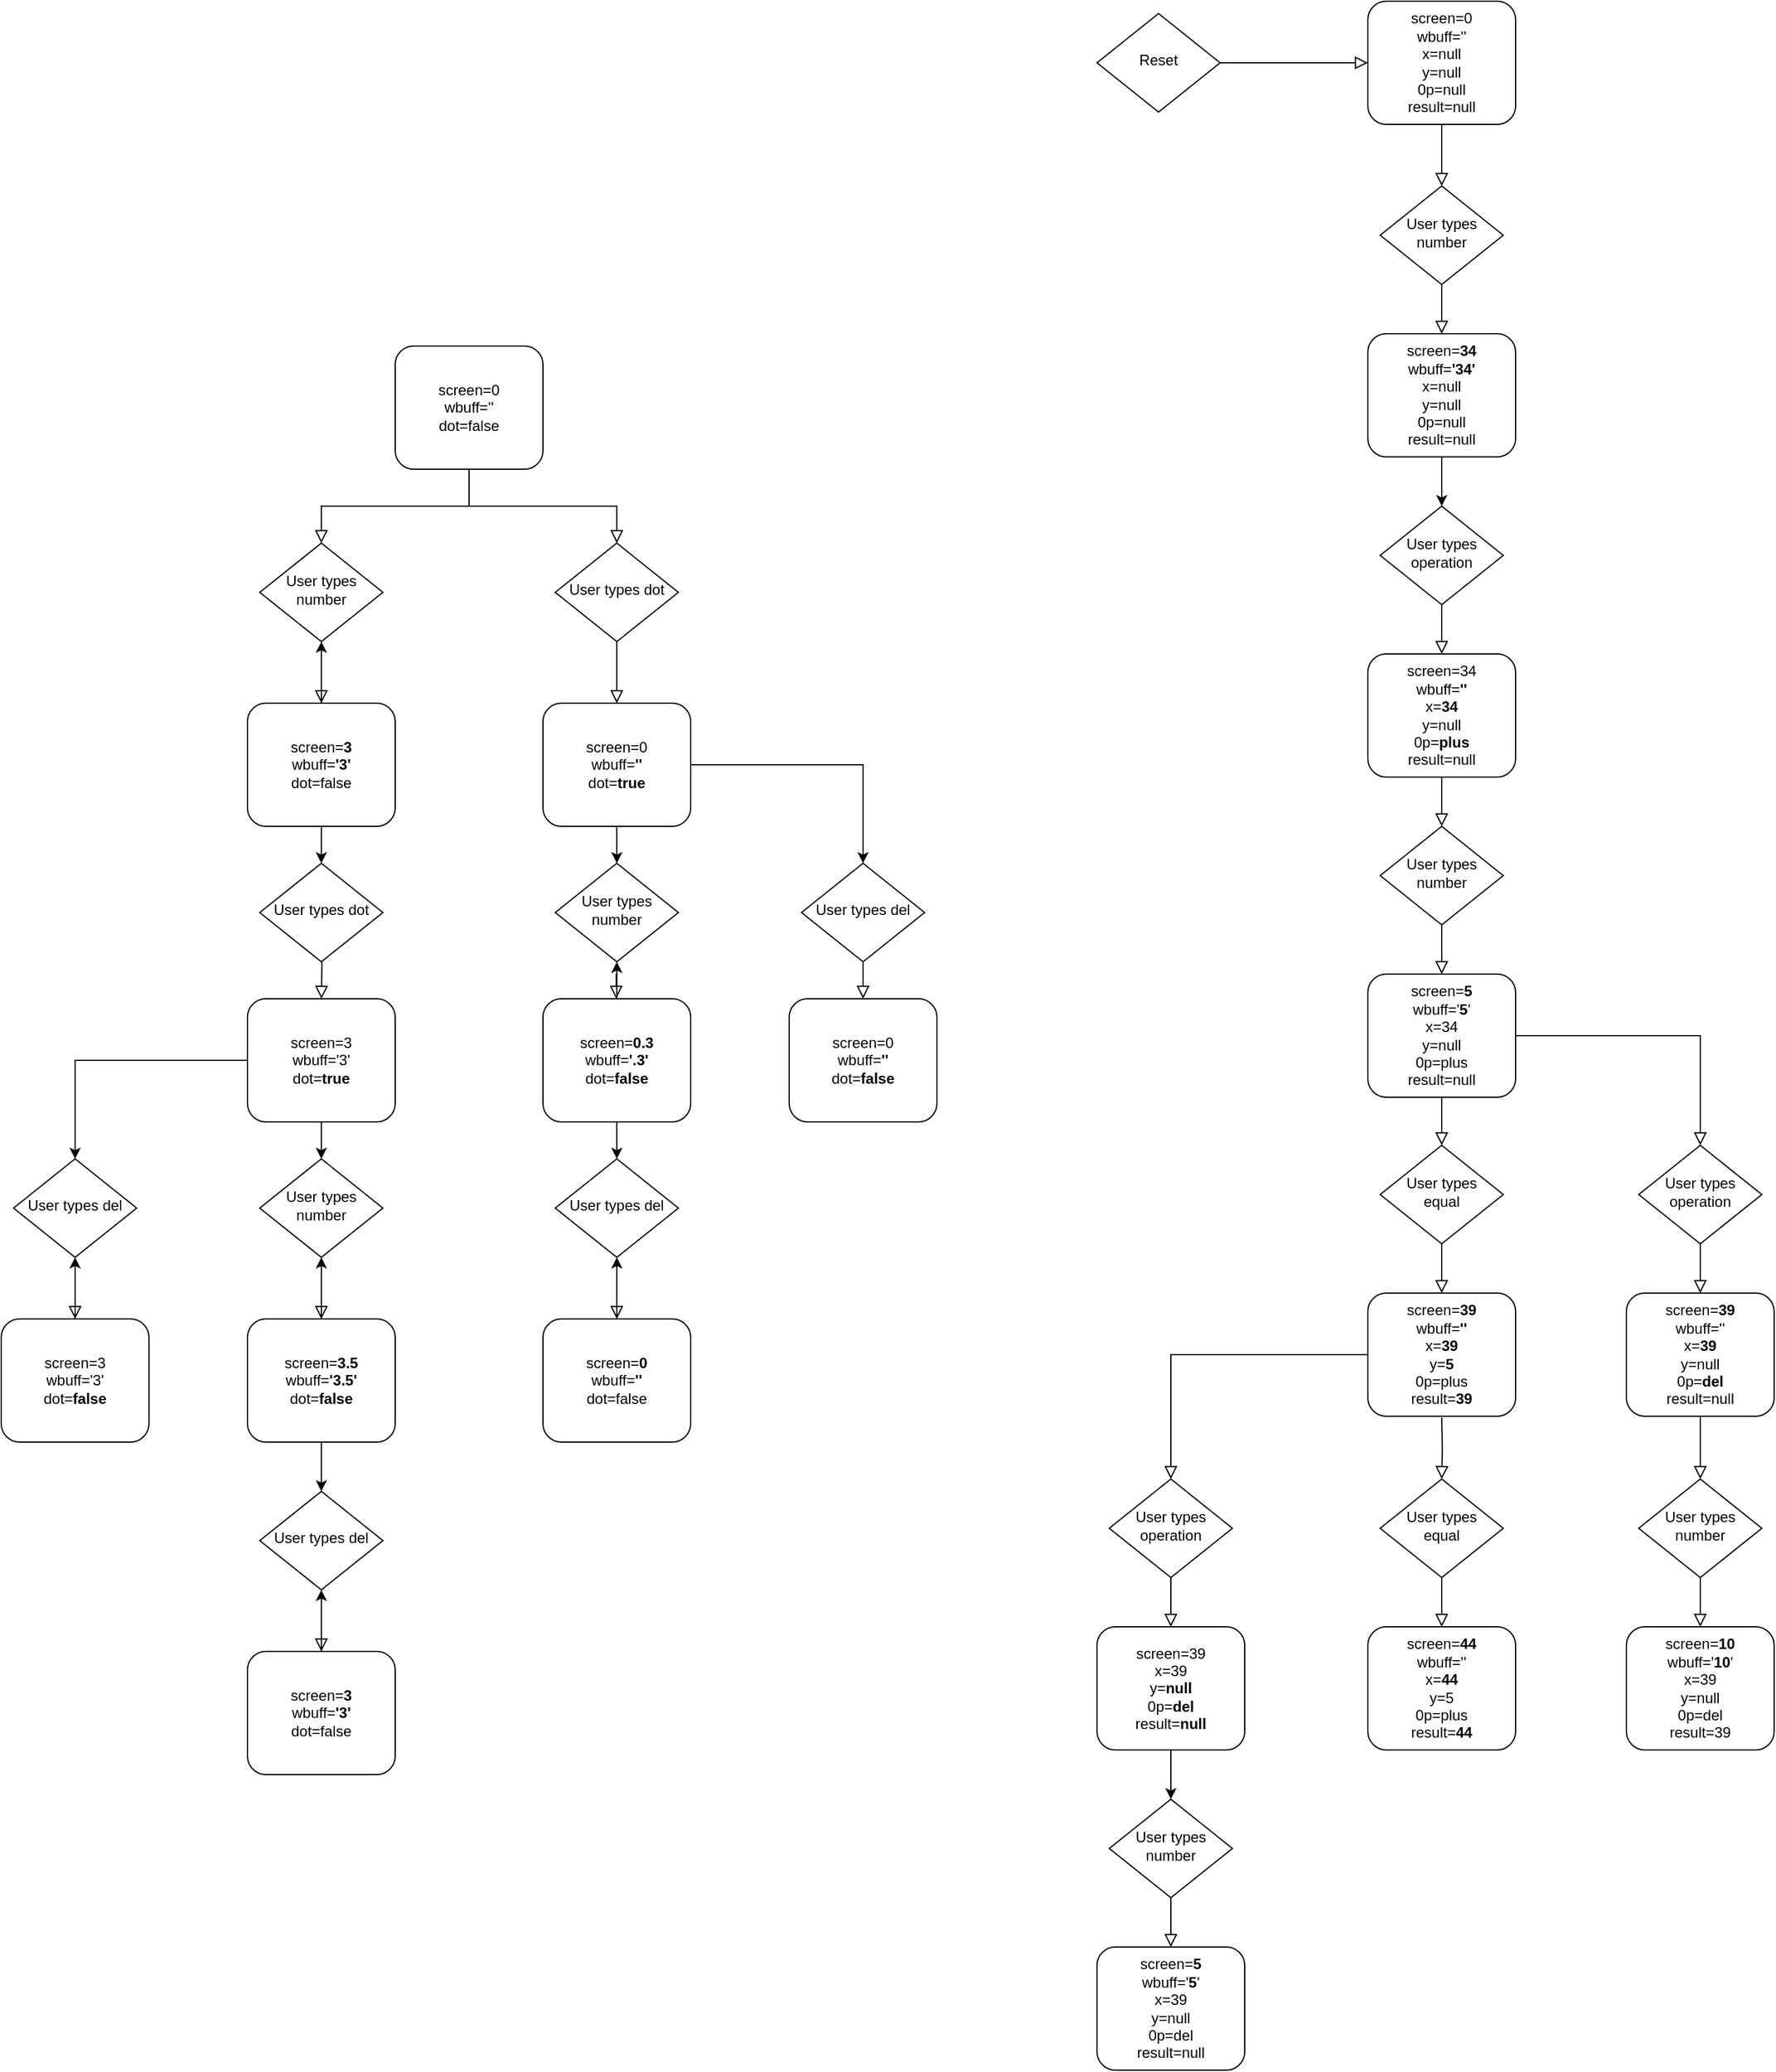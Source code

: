 <mxfile version="20.6.0" type="device"><diagram id="C5RBs43oDa-KdzZeNtuy" name="Page-1"><mxGraphModel dx="3076" dy="786" grid="1" gridSize="10" guides="1" tooltips="1" connect="1" arrows="1" fold="1" page="1" pageScale="1" pageWidth="827" pageHeight="1169" math="0" shadow="0"><root><mxCell id="WIyWlLk6GJQsqaUBKTNV-0"/><mxCell id="WIyWlLk6GJQsqaUBKTNV-1" parent="WIyWlLk6GJQsqaUBKTNV-0"/><mxCell id="WIyWlLk6GJQsqaUBKTNV-2" value="" style="rounded=0;html=1;jettySize=auto;orthogonalLoop=1;fontSize=11;endArrow=block;endFill=0;endSize=8;strokeWidth=1;shadow=0;labelBackgroundColor=none;edgeStyle=orthogonalEdgeStyle;" parent="WIyWlLk6GJQsqaUBKTNV-1" source="WIyWlLk6GJQsqaUBKTNV-3" target="WIyWlLk6GJQsqaUBKTNV-6" edge="1"><mxGeometry relative="1" as="geometry"/></mxCell><mxCell id="WIyWlLk6GJQsqaUBKTNV-3" value="screen=0&lt;br&gt;wbuff=''&lt;br&gt;x=null&lt;br&gt;y=null&lt;br&gt;0p=null&lt;br&gt;result=null" style="rounded=1;whiteSpace=wrap;html=1;fontSize=12;glass=0;strokeWidth=1;shadow=0;" parent="WIyWlLk6GJQsqaUBKTNV-1" vertex="1"><mxGeometry x="160" y="20" width="120" height="100" as="geometry"/></mxCell><mxCell id="WIyWlLk6GJQsqaUBKTNV-4" value="" style="rounded=0;html=1;jettySize=auto;orthogonalLoop=1;fontSize=11;endArrow=block;endFill=0;endSize=8;strokeWidth=1;shadow=0;labelBackgroundColor=none;edgeStyle=orthogonalEdgeStyle;" parent="WIyWlLk6GJQsqaUBKTNV-1" source="WIyWlLk6GJQsqaUBKTNV-6" edge="1"><mxGeometry y="20" relative="1" as="geometry"><mxPoint as="offset"/><mxPoint x="220" y="290" as="targetPoint"/></mxGeometry></mxCell><mxCell id="WIyWlLk6GJQsqaUBKTNV-6" value="User types number" style="rhombus;whiteSpace=wrap;html=1;shadow=0;fontFamily=Helvetica;fontSize=12;align=center;strokeWidth=1;spacing=6;spacingTop=-4;" parent="WIyWlLk6GJQsqaUBKTNV-1" vertex="1"><mxGeometry x="170" y="170" width="100" height="80" as="geometry"/></mxCell><mxCell id="RcGq7jymImwT0r9FYBpx-5" style="edgeStyle=orthogonalEdgeStyle;rounded=0;orthogonalLoop=1;jettySize=auto;html=1;entryX=0.5;entryY=0;entryDx=0;entryDy=0;" parent="WIyWlLk6GJQsqaUBKTNV-1" source="RcGq7jymImwT0r9FYBpx-0" target="RcGq7jymImwT0r9FYBpx-3" edge="1"><mxGeometry relative="1" as="geometry"><mxPoint x="220" y="410" as="targetPoint"/></mxGeometry></mxCell><mxCell id="RcGq7jymImwT0r9FYBpx-0" value="screen=&lt;b&gt;34&lt;br&gt;&lt;/b&gt;wbuff=&lt;b&gt;'34'&lt;/b&gt;&lt;br&gt;x=null&lt;br&gt;y=null&lt;br&gt;0p=null&lt;br&gt;result=null" style="rounded=1;whiteSpace=wrap;html=1;fontSize=12;glass=0;strokeWidth=1;shadow=0;" parent="WIyWlLk6GJQsqaUBKTNV-1" vertex="1"><mxGeometry x="160" y="290" width="120" height="100" as="geometry"/></mxCell><mxCell id="RcGq7jymImwT0r9FYBpx-2" value="screen=34&lt;br&gt;wbuff=&lt;b&gt;''&lt;/b&gt;&lt;br&gt;x=&lt;b&gt;34&lt;/b&gt;&lt;br&gt;y=null&lt;br&gt;0p=&lt;b&gt;plus&lt;/b&gt;&lt;br&gt;result=null" style="rounded=1;whiteSpace=wrap;html=1;fontSize=12;glass=0;strokeWidth=1;shadow=0;" parent="WIyWlLk6GJQsqaUBKTNV-1" vertex="1"><mxGeometry x="160" y="550" width="120" height="100" as="geometry"/></mxCell><mxCell id="RcGq7jymImwT0r9FYBpx-3" value="User types operation" style="rhombus;whiteSpace=wrap;html=1;shadow=0;fontFamily=Helvetica;fontSize=12;align=center;strokeWidth=1;spacing=6;spacingTop=-4;" parent="WIyWlLk6GJQsqaUBKTNV-1" vertex="1"><mxGeometry x="170" y="430" width="100" height="80" as="geometry"/></mxCell><mxCell id="RcGq7jymImwT0r9FYBpx-6" value="" style="rounded=0;html=1;jettySize=auto;orthogonalLoop=1;fontSize=11;endArrow=block;endFill=0;endSize=8;strokeWidth=1;shadow=0;labelBackgroundColor=none;edgeStyle=orthogonalEdgeStyle;exitX=0.5;exitY=1;exitDx=0;exitDy=0;entryX=0.5;entryY=0;entryDx=0;entryDy=0;" parent="WIyWlLk6GJQsqaUBKTNV-1" source="RcGq7jymImwT0r9FYBpx-3" target="RcGq7jymImwT0r9FYBpx-2" edge="1"><mxGeometry y="20" relative="1" as="geometry"><mxPoint as="offset"/><mxPoint x="320" y="520" as="sourcePoint"/><mxPoint x="320" y="560" as="targetPoint"/></mxGeometry></mxCell><mxCell id="RcGq7jymImwT0r9FYBpx-7" value="screen=&lt;b&gt;5&lt;br&gt;&lt;/b&gt;wbuff='&lt;b&gt;5&lt;/b&gt;'&lt;br&gt;x=34&lt;br&gt;y=null&lt;br&gt;0p=plus&lt;br&gt;result=null" style="rounded=1;whiteSpace=wrap;html=1;fontSize=12;glass=0;strokeWidth=1;shadow=0;" parent="WIyWlLk6GJQsqaUBKTNV-1" vertex="1"><mxGeometry x="160" y="810" width="120" height="100" as="geometry"/></mxCell><mxCell id="RcGq7jymImwT0r9FYBpx-8" value="User types number" style="rhombus;whiteSpace=wrap;html=1;shadow=0;fontFamily=Helvetica;fontSize=12;align=center;strokeWidth=1;spacing=6;spacingTop=-4;" parent="WIyWlLk6GJQsqaUBKTNV-1" vertex="1"><mxGeometry x="170" y="690" width="100" height="80" as="geometry"/></mxCell><mxCell id="RcGq7jymImwT0r9FYBpx-9" value="" style="rounded=0;html=1;jettySize=auto;orthogonalLoop=1;fontSize=11;endArrow=block;endFill=0;endSize=8;strokeWidth=1;shadow=0;labelBackgroundColor=none;edgeStyle=orthogonalEdgeStyle;exitX=0.5;exitY=1;exitDx=0;exitDy=0;entryX=0.5;entryY=0;entryDx=0;entryDy=0;" parent="WIyWlLk6GJQsqaUBKTNV-1" source="RcGq7jymImwT0r9FYBpx-8" target="RcGq7jymImwT0r9FYBpx-7" edge="1"><mxGeometry y="20" relative="1" as="geometry"><mxPoint as="offset"/><mxPoint x="320" y="780" as="sourcePoint"/><mxPoint x="320" y="820" as="targetPoint"/></mxGeometry></mxCell><mxCell id="RcGq7jymImwT0r9FYBpx-10" value="" style="rounded=0;html=1;jettySize=auto;orthogonalLoop=1;fontSize=11;endArrow=block;endFill=0;endSize=8;strokeWidth=1;shadow=0;labelBackgroundColor=none;edgeStyle=orthogonalEdgeStyle;exitX=0.5;exitY=1;exitDx=0;exitDy=0;entryX=0.5;entryY=0;entryDx=0;entryDy=0;" parent="WIyWlLk6GJQsqaUBKTNV-1" source="RcGq7jymImwT0r9FYBpx-2" target="RcGq7jymImwT0r9FYBpx-8" edge="1"><mxGeometry y="20" relative="1" as="geometry"><mxPoint as="offset"/><mxPoint x="240" y="680" as="sourcePoint"/><mxPoint x="240" y="720" as="targetPoint"/></mxGeometry></mxCell><mxCell id="RcGq7jymImwT0r9FYBpx-11" value="screen=&lt;b&gt;39&lt;br&gt;&lt;/b&gt;wbuff=&lt;b&gt;''&lt;/b&gt;&lt;br&gt;x=&lt;b&gt;39&lt;/b&gt;&lt;br&gt;y=&lt;b&gt;5&lt;/b&gt;&lt;br&gt;0p=plus&lt;br&gt;result=&lt;b&gt;39&lt;/b&gt;" style="rounded=1;whiteSpace=wrap;html=1;fontSize=12;glass=0;strokeWidth=1;shadow=0;" parent="WIyWlLk6GJQsqaUBKTNV-1" vertex="1"><mxGeometry x="160" y="1069" width="120" height="100" as="geometry"/></mxCell><mxCell id="RcGq7jymImwT0r9FYBpx-12" value="User types equal" style="rhombus;whiteSpace=wrap;html=1;shadow=0;fontFamily=Helvetica;fontSize=12;align=center;strokeWidth=1;spacing=6;spacingTop=-4;" parent="WIyWlLk6GJQsqaUBKTNV-1" vertex="1"><mxGeometry x="170" y="949" width="100" height="80" as="geometry"/></mxCell><mxCell id="RcGq7jymImwT0r9FYBpx-13" value="" style="rounded=0;html=1;jettySize=auto;orthogonalLoop=1;fontSize=11;endArrow=block;endFill=0;endSize=8;strokeWidth=1;shadow=0;labelBackgroundColor=none;edgeStyle=orthogonalEdgeStyle;exitX=0.5;exitY=1;exitDx=0;exitDy=0;entryX=0.5;entryY=0;entryDx=0;entryDy=0;" parent="WIyWlLk6GJQsqaUBKTNV-1" source="RcGq7jymImwT0r9FYBpx-12" target="RcGq7jymImwT0r9FYBpx-11" edge="1"><mxGeometry y="20" relative="1" as="geometry"><mxPoint as="offset"/><mxPoint x="320" y="1039" as="sourcePoint"/><mxPoint x="320" y="1079" as="targetPoint"/></mxGeometry></mxCell><mxCell id="RcGq7jymImwT0r9FYBpx-14" value="" style="rounded=0;html=1;jettySize=auto;orthogonalLoop=1;fontSize=11;endArrow=block;endFill=0;endSize=8;strokeWidth=1;shadow=0;labelBackgroundColor=none;edgeStyle=orthogonalEdgeStyle;entryX=0.5;entryY=0;entryDx=0;entryDy=0;exitX=0.5;exitY=1;exitDx=0;exitDy=0;" parent="WIyWlLk6GJQsqaUBKTNV-1" source="RcGq7jymImwT0r9FYBpx-7" target="RcGq7jymImwT0r9FYBpx-12" edge="1"><mxGeometry y="20" relative="1" as="geometry"><mxPoint as="offset"/><mxPoint x="270" y="940" as="sourcePoint"/><mxPoint x="270" y="980" as="targetPoint"/></mxGeometry></mxCell><mxCell id="RcGq7jymImwT0r9FYBpx-15" value="screen=&lt;b&gt;44&lt;br&gt;&lt;/b&gt;wbuff=''&lt;br&gt;x=&lt;b&gt;44&lt;/b&gt;&lt;br&gt;y=5&lt;br&gt;0p=plus&lt;br&gt;result=&lt;b&gt;44&lt;/b&gt;" style="rounded=1;whiteSpace=wrap;html=1;fontSize=12;glass=0;strokeWidth=1;shadow=0;" parent="WIyWlLk6GJQsqaUBKTNV-1" vertex="1"><mxGeometry x="160" y="1340" width="120" height="100" as="geometry"/></mxCell><mxCell id="RcGq7jymImwT0r9FYBpx-16" value="User types equal" style="rhombus;whiteSpace=wrap;html=1;shadow=0;fontFamily=Helvetica;fontSize=12;align=center;strokeWidth=1;spacing=6;spacingTop=-4;" parent="WIyWlLk6GJQsqaUBKTNV-1" vertex="1"><mxGeometry x="170" y="1220" width="100" height="80" as="geometry"/></mxCell><mxCell id="RcGq7jymImwT0r9FYBpx-17" value="" style="rounded=0;html=1;jettySize=auto;orthogonalLoop=1;fontSize=11;endArrow=block;endFill=0;endSize=8;strokeWidth=1;shadow=0;labelBackgroundColor=none;edgeStyle=orthogonalEdgeStyle;exitX=0.5;exitY=1;exitDx=0;exitDy=0;entryX=0.5;entryY=0;entryDx=0;entryDy=0;" parent="WIyWlLk6GJQsqaUBKTNV-1" source="RcGq7jymImwT0r9FYBpx-16" target="RcGq7jymImwT0r9FYBpx-15" edge="1"><mxGeometry y="20" relative="1" as="geometry"><mxPoint as="offset"/><mxPoint x="320" y="1310" as="sourcePoint"/><mxPoint x="320" y="1350" as="targetPoint"/></mxGeometry></mxCell><mxCell id="RcGq7jymImwT0r9FYBpx-18" value="" style="rounded=0;html=1;jettySize=auto;orthogonalLoop=1;fontSize=11;endArrow=block;endFill=0;endSize=8;strokeWidth=1;shadow=0;labelBackgroundColor=none;edgeStyle=orthogonalEdgeStyle;entryX=0.5;entryY=0;entryDx=0;entryDy=0;" parent="WIyWlLk6GJQsqaUBKTNV-1" target="RcGq7jymImwT0r9FYBpx-16" edge="1"><mxGeometry y="20" relative="1" as="geometry"><mxPoint as="offset"/><mxPoint x="220" y="1170" as="sourcePoint"/><mxPoint x="360" y="1280" as="targetPoint"/></mxGeometry></mxCell><mxCell id="RcGq7jymImwT0r9FYBpx-19" value="screen=&lt;b&gt;39&lt;br&gt;&lt;/b&gt;wbuff=''&lt;br&gt;x=&lt;b&gt;39&lt;/b&gt;&lt;br&gt;y=null&lt;br&gt;0p=&lt;b&gt;del&lt;/b&gt;&lt;br&gt;result=null" style="rounded=1;whiteSpace=wrap;html=1;fontSize=12;glass=0;strokeWidth=1;shadow=0;" parent="WIyWlLk6GJQsqaUBKTNV-1" vertex="1"><mxGeometry x="370" y="1069" width="120" height="100" as="geometry"/></mxCell><mxCell id="RcGq7jymImwT0r9FYBpx-20" value="User types operation" style="rhombus;whiteSpace=wrap;html=1;shadow=0;fontFamily=Helvetica;fontSize=12;align=center;strokeWidth=1;spacing=6;spacingTop=-4;" parent="WIyWlLk6GJQsqaUBKTNV-1" vertex="1"><mxGeometry x="380" y="949" width="100" height="80" as="geometry"/></mxCell><mxCell id="RcGq7jymImwT0r9FYBpx-21" value="" style="rounded=0;html=1;jettySize=auto;orthogonalLoop=1;fontSize=11;endArrow=block;endFill=0;endSize=8;strokeWidth=1;shadow=0;labelBackgroundColor=none;edgeStyle=orthogonalEdgeStyle;exitX=0.5;exitY=1;exitDx=0;exitDy=0;entryX=0.5;entryY=0;entryDx=0;entryDy=0;" parent="WIyWlLk6GJQsqaUBKTNV-1" source="RcGq7jymImwT0r9FYBpx-20" target="RcGq7jymImwT0r9FYBpx-19" edge="1"><mxGeometry y="20" relative="1" as="geometry"><mxPoint as="offset"/><mxPoint x="530" y="1039" as="sourcePoint"/><mxPoint x="530" y="1079" as="targetPoint"/></mxGeometry></mxCell><mxCell id="RcGq7jymImwT0r9FYBpx-22" value="screen=&lt;b&gt;10&lt;br&gt;&lt;/b&gt;wbuff='&lt;b&gt;10&lt;/b&gt;'&lt;br&gt;x=39&lt;br&gt;y=null&lt;br&gt;0p=del&lt;br&gt;result=39" style="rounded=1;whiteSpace=wrap;html=1;fontSize=12;glass=0;strokeWidth=1;shadow=0;" parent="WIyWlLk6GJQsqaUBKTNV-1" vertex="1"><mxGeometry x="370" y="1340" width="120" height="100" as="geometry"/></mxCell><mxCell id="RcGq7jymImwT0r9FYBpx-23" value="User types number" style="rhombus;whiteSpace=wrap;html=1;shadow=0;fontFamily=Helvetica;fontSize=12;align=center;strokeWidth=1;spacing=6;spacingTop=-4;" parent="WIyWlLk6GJQsqaUBKTNV-1" vertex="1"><mxGeometry x="380" y="1220" width="100" height="80" as="geometry"/></mxCell><mxCell id="RcGq7jymImwT0r9FYBpx-24" value="" style="rounded=0;html=1;jettySize=auto;orthogonalLoop=1;fontSize=11;endArrow=block;endFill=0;endSize=8;strokeWidth=1;shadow=0;labelBackgroundColor=none;edgeStyle=orthogonalEdgeStyle;exitX=0.5;exitY=1;exitDx=0;exitDy=0;entryX=0.5;entryY=0;entryDx=0;entryDy=0;" parent="WIyWlLk6GJQsqaUBKTNV-1" source="RcGq7jymImwT0r9FYBpx-23" target="RcGq7jymImwT0r9FYBpx-22" edge="1"><mxGeometry y="20" relative="1" as="geometry"><mxPoint as="offset"/><mxPoint x="530" y="1310" as="sourcePoint"/><mxPoint x="530" y="1350" as="targetPoint"/></mxGeometry></mxCell><mxCell id="RcGq7jymImwT0r9FYBpx-25" value="" style="rounded=0;html=1;jettySize=auto;orthogonalLoop=1;fontSize=11;endArrow=block;endFill=0;endSize=8;strokeWidth=1;shadow=0;labelBackgroundColor=none;edgeStyle=orthogonalEdgeStyle;exitX=0.5;exitY=1;exitDx=0;exitDy=0;entryX=0.5;entryY=0;entryDx=0;entryDy=0;" parent="WIyWlLk6GJQsqaUBKTNV-1" source="RcGq7jymImwT0r9FYBpx-19" target="RcGq7jymImwT0r9FYBpx-23" edge="1"><mxGeometry y="20" relative="1" as="geometry"><mxPoint as="offset"/><mxPoint x="450" y="1199" as="sourcePoint"/><mxPoint x="450" y="1239" as="targetPoint"/></mxGeometry></mxCell><mxCell id="RcGq7jymImwT0r9FYBpx-26" value="" style="rounded=0;html=1;jettySize=auto;orthogonalLoop=1;fontSize=11;endArrow=block;endFill=0;endSize=8;strokeWidth=1;shadow=0;labelBackgroundColor=none;edgeStyle=orthogonalEdgeStyle;entryX=0.5;entryY=0;entryDx=0;entryDy=0;exitX=1;exitY=0.5;exitDx=0;exitDy=0;" parent="WIyWlLk6GJQsqaUBKTNV-1" source="RcGq7jymImwT0r9FYBpx-7" target="RcGq7jymImwT0r9FYBpx-20" edge="1"><mxGeometry y="20" relative="1" as="geometry"><mxPoint as="offset"/><mxPoint x="460" y="880" as="sourcePoint"/><mxPoint x="460" y="919" as="targetPoint"/></mxGeometry></mxCell><mxCell id="Mt5P_o_Tt9Gt7-UlIRTJ-3" value="" style="edgeStyle=orthogonalEdgeStyle;rounded=0;orthogonalLoop=1;jettySize=auto;html=1;" edge="1" parent="WIyWlLk6GJQsqaUBKTNV-1" source="RcGq7jymImwT0r9FYBpx-27" target="Mt5P_o_Tt9Gt7-UlIRTJ-1"><mxGeometry relative="1" as="geometry"/></mxCell><mxCell id="RcGq7jymImwT0r9FYBpx-27" value="screen=39&lt;br&gt;x=39&lt;br&gt;y=&lt;b&gt;null&lt;/b&gt;&lt;br&gt;0p=&lt;b&gt;del&lt;/b&gt;&lt;br&gt;result=&lt;b&gt;null&lt;/b&gt;" style="rounded=1;whiteSpace=wrap;html=1;fontSize=12;glass=0;strokeWidth=1;shadow=0;" parent="WIyWlLk6GJQsqaUBKTNV-1" vertex="1"><mxGeometry x="-60" y="1340" width="120" height="100" as="geometry"/></mxCell><mxCell id="RcGq7jymImwT0r9FYBpx-28" value="User types operation" style="rhombus;whiteSpace=wrap;html=1;shadow=0;fontFamily=Helvetica;fontSize=12;align=center;strokeWidth=1;spacing=6;spacingTop=-4;" parent="WIyWlLk6GJQsqaUBKTNV-1" vertex="1"><mxGeometry x="-50" y="1220" width="100" height="80" as="geometry"/></mxCell><mxCell id="RcGq7jymImwT0r9FYBpx-29" value="" style="rounded=0;html=1;jettySize=auto;orthogonalLoop=1;fontSize=11;endArrow=block;endFill=0;endSize=8;strokeWidth=1;shadow=0;labelBackgroundColor=none;edgeStyle=orthogonalEdgeStyle;exitX=0.5;exitY=1;exitDx=0;exitDy=0;entryX=0.5;entryY=0;entryDx=0;entryDy=0;" parent="WIyWlLk6GJQsqaUBKTNV-1" source="RcGq7jymImwT0r9FYBpx-28" target="RcGq7jymImwT0r9FYBpx-27" edge="1"><mxGeometry y="20" relative="1" as="geometry"><mxPoint as="offset"/><mxPoint x="100" y="1310" as="sourcePoint"/><mxPoint x="100" y="1350" as="targetPoint"/></mxGeometry></mxCell><mxCell id="RcGq7jymImwT0r9FYBpx-30" value="" style="rounded=0;html=1;jettySize=auto;orthogonalLoop=1;fontSize=11;endArrow=block;endFill=0;endSize=8;strokeWidth=1;shadow=0;labelBackgroundColor=none;edgeStyle=orthogonalEdgeStyle;exitX=0;exitY=0.5;exitDx=0;exitDy=0;entryX=0.5;entryY=0;entryDx=0;entryDy=0;" parent="WIyWlLk6GJQsqaUBKTNV-1" source="RcGq7jymImwT0r9FYBpx-11" target="RcGq7jymImwT0r9FYBpx-28" edge="1"><mxGeometry y="20" relative="1" as="geometry"><mxPoint as="offset"/><mxPoint x="60" y="1060" as="sourcePoint"/><mxPoint x="60" y="1100" as="targetPoint"/></mxGeometry></mxCell><mxCell id="RcGq7jymImwT0r9FYBpx-31" value="Reset" style="rhombus;whiteSpace=wrap;html=1;shadow=0;fontFamily=Helvetica;fontSize=12;align=center;strokeWidth=1;spacing=6;spacingTop=-4;" parent="WIyWlLk6GJQsqaUBKTNV-1" vertex="1"><mxGeometry x="-60" y="30" width="100" height="80" as="geometry"/></mxCell><mxCell id="RcGq7jymImwT0r9FYBpx-32" value="" style="rounded=0;html=1;jettySize=auto;orthogonalLoop=1;fontSize=11;endArrow=block;endFill=0;endSize=8;strokeWidth=1;shadow=0;labelBackgroundColor=none;edgeStyle=orthogonalEdgeStyle;exitX=1;exitY=0.5;exitDx=0;exitDy=0;entryX=0;entryY=0.5;entryDx=0;entryDy=0;" parent="WIyWlLk6GJQsqaUBKTNV-1" source="RcGq7jymImwT0r9FYBpx-31" target="WIyWlLk6GJQsqaUBKTNV-3" edge="1"><mxGeometry relative="1" as="geometry"><mxPoint x="100" y="100" as="sourcePoint"/><mxPoint x="100" y="150" as="targetPoint"/></mxGeometry></mxCell><mxCell id="j2gAZRvKC-jEDbTK8ydn-2" value="screen=0&lt;br&gt;wbuff=''&lt;br&gt;dot=false" style="rounded=1;whiteSpace=wrap;html=1;fontSize=12;glass=0;strokeWidth=1;shadow=0;" parent="WIyWlLk6GJQsqaUBKTNV-1" vertex="1"><mxGeometry x="-630" y="300" width="120" height="100" as="geometry"/></mxCell><mxCell id="j2gAZRvKC-jEDbTK8ydn-3" value="User types number" style="rhombus;whiteSpace=wrap;html=1;shadow=0;fontFamily=Helvetica;fontSize=12;align=center;strokeWidth=1;spacing=6;spacingTop=-4;" parent="WIyWlLk6GJQsqaUBKTNV-1" vertex="1"><mxGeometry x="-740" y="460" width="100" height="80" as="geometry"/></mxCell><mxCell id="j2gAZRvKC-jEDbTK8ydn-4" value="" style="rounded=0;html=1;jettySize=auto;orthogonalLoop=1;fontSize=11;endArrow=block;endFill=0;endSize=8;strokeWidth=1;shadow=0;labelBackgroundColor=none;edgeStyle=orthogonalEdgeStyle;exitX=0.5;exitY=1;exitDx=0;exitDy=0;entryX=0.5;entryY=0;entryDx=0;entryDy=0;" parent="WIyWlLk6GJQsqaUBKTNV-1" source="j2gAZRvKC-jEDbTK8ydn-2" target="j2gAZRvKC-jEDbTK8ydn-3" edge="1"><mxGeometry y="20" relative="1" as="geometry"><mxPoint as="offset"/><mxPoint x="-560" y="470" as="targetPoint"/><mxPoint x="-560" y="430" as="sourcePoint"/><Array as="points"><mxPoint x="-570" y="430"/><mxPoint x="-690" y="430"/></Array></mxGeometry></mxCell><mxCell id="j2gAZRvKC-jEDbTK8ydn-5" value="User types dot" style="rhombus;whiteSpace=wrap;html=1;shadow=0;fontFamily=Helvetica;fontSize=12;align=center;strokeWidth=1;spacing=6;spacingTop=-4;" parent="WIyWlLk6GJQsqaUBKTNV-1" vertex="1"><mxGeometry x="-500" y="460" width="100" height="80" as="geometry"/></mxCell><mxCell id="j2gAZRvKC-jEDbTK8ydn-6" value="" style="rounded=0;html=1;jettySize=auto;orthogonalLoop=1;fontSize=11;endArrow=block;endFill=0;endSize=8;strokeWidth=1;shadow=0;labelBackgroundColor=none;edgeStyle=orthogonalEdgeStyle;entryX=0.5;entryY=0;entryDx=0;entryDy=0;" parent="WIyWlLk6GJQsqaUBKTNV-1" target="j2gAZRvKC-jEDbTK8ydn-5" edge="1"><mxGeometry y="20" relative="1" as="geometry"><mxPoint as="offset"/><mxPoint x="-490" y="440" as="targetPoint"/><mxPoint x="-570" y="430" as="sourcePoint"/><Array as="points"><mxPoint x="-450" y="430"/></Array></mxGeometry></mxCell><mxCell id="j2gAZRvKC-jEDbTK8ydn-10" style="edgeStyle=orthogonalEdgeStyle;rounded=0;orthogonalLoop=1;jettySize=auto;html=1;entryX=0.5;entryY=1;entryDx=0;entryDy=0;" parent="WIyWlLk6GJQsqaUBKTNV-1" source="j2gAZRvKC-jEDbTK8ydn-7" target="j2gAZRvKC-jEDbTK8ydn-3" edge="1"><mxGeometry relative="1" as="geometry"/></mxCell><mxCell id="j2gAZRvKC-jEDbTK8ydn-16" value="" style="edgeStyle=orthogonalEdgeStyle;rounded=0;orthogonalLoop=1;jettySize=auto;html=1;" parent="WIyWlLk6GJQsqaUBKTNV-1" source="j2gAZRvKC-jEDbTK8ydn-7" target="j2gAZRvKC-jEDbTK8ydn-14" edge="1"><mxGeometry relative="1" as="geometry"/></mxCell><mxCell id="j2gAZRvKC-jEDbTK8ydn-7" value="screen=&lt;b&gt;3&lt;br&gt;&lt;/b&gt;wbuff=&lt;b&gt;'3'&lt;/b&gt;&lt;br&gt;dot=false" style="rounded=1;whiteSpace=wrap;html=1;fontSize=12;glass=0;strokeWidth=1;shadow=0;" parent="WIyWlLk6GJQsqaUBKTNV-1" vertex="1"><mxGeometry x="-750" y="590" width="120" height="100" as="geometry"/></mxCell><mxCell id="j2gAZRvKC-jEDbTK8ydn-26" value="" style="edgeStyle=orthogonalEdgeStyle;rounded=0;orthogonalLoop=1;jettySize=auto;html=1;" parent="WIyWlLk6GJQsqaUBKTNV-1" source="j2gAZRvKC-jEDbTK8ydn-8" target="j2gAZRvKC-jEDbTK8ydn-22" edge="1"><mxGeometry relative="1" as="geometry"/></mxCell><mxCell id="j2gAZRvKC-jEDbTK8ydn-46" style="edgeStyle=orthogonalEdgeStyle;rounded=0;orthogonalLoop=1;jettySize=auto;html=1;entryX=0.5;entryY=0;entryDx=0;entryDy=0;" parent="WIyWlLk6GJQsqaUBKTNV-1" source="j2gAZRvKC-jEDbTK8ydn-8" target="j2gAZRvKC-jEDbTK8ydn-42" edge="1"><mxGeometry relative="1" as="geometry"/></mxCell><mxCell id="j2gAZRvKC-jEDbTK8ydn-8" value="screen=0&lt;br&gt;wbuff=&lt;b&gt;''&lt;/b&gt;&lt;br&gt;dot=&lt;b&gt;true&lt;/b&gt;" style="rounded=1;whiteSpace=wrap;html=1;fontSize=12;glass=0;strokeWidth=1;shadow=0;" parent="WIyWlLk6GJQsqaUBKTNV-1" vertex="1"><mxGeometry x="-510" y="590" width="120" height="100" as="geometry"/></mxCell><mxCell id="j2gAZRvKC-jEDbTK8ydn-9" value="" style="rounded=0;html=1;jettySize=auto;orthogonalLoop=1;fontSize=11;endArrow=block;endFill=0;endSize=8;strokeWidth=1;shadow=0;labelBackgroundColor=none;edgeStyle=orthogonalEdgeStyle;exitX=0.5;exitY=1;exitDx=0;exitDy=0;" parent="WIyWlLk6GJQsqaUBKTNV-1" edge="1"><mxGeometry y="20" relative="1" as="geometry"><mxPoint as="offset"/><mxPoint x="-690" y="570" as="sourcePoint"/><mxPoint x="-690" y="590" as="targetPoint"/></mxGeometry></mxCell><mxCell id="j2gAZRvKC-jEDbTK8ydn-11" value="" style="rounded=0;html=1;jettySize=auto;orthogonalLoop=1;fontSize=11;endArrow=block;endFill=0;endSize=8;strokeWidth=1;shadow=0;labelBackgroundColor=none;edgeStyle=orthogonalEdgeStyle;exitX=0.5;exitY=1;exitDx=0;exitDy=0;entryX=0.5;entryY=0;entryDx=0;entryDy=0;" parent="WIyWlLk6GJQsqaUBKTNV-1" source="j2gAZRvKC-jEDbTK8ydn-5" target="j2gAZRvKC-jEDbTK8ydn-8" edge="1"><mxGeometry y="20" relative="1" as="geometry"><mxPoint as="offset"/><mxPoint x="-290" y="530" as="sourcePoint"/><mxPoint x="-290" y="570" as="targetPoint"/></mxGeometry></mxCell><mxCell id="j2gAZRvKC-jEDbTK8ydn-21" value="" style="edgeStyle=orthogonalEdgeStyle;rounded=0;orthogonalLoop=1;jettySize=auto;html=1;" parent="WIyWlLk6GJQsqaUBKTNV-1" source="j2gAZRvKC-jEDbTK8ydn-12" target="j2gAZRvKC-jEDbTK8ydn-17" edge="1"><mxGeometry relative="1" as="geometry"/></mxCell><mxCell id="j2gAZRvKC-jEDbTK8ydn-41" style="edgeStyle=orthogonalEdgeStyle;rounded=0;orthogonalLoop=1;jettySize=auto;html=1;entryX=0.5;entryY=0;entryDx=0;entryDy=0;" parent="WIyWlLk6GJQsqaUBKTNV-1" source="j2gAZRvKC-jEDbTK8ydn-12" target="j2gAZRvKC-jEDbTK8ydn-37" edge="1"><mxGeometry relative="1" as="geometry"/></mxCell><mxCell id="j2gAZRvKC-jEDbTK8ydn-12" value="screen=3&lt;br&gt;wbuff='3'&lt;br&gt;dot=&lt;b&gt;true&lt;/b&gt;" style="rounded=1;whiteSpace=wrap;html=1;fontSize=12;glass=0;strokeWidth=1;shadow=0;" parent="WIyWlLk6GJQsqaUBKTNV-1" vertex="1"><mxGeometry x="-750" y="830" width="120" height="100" as="geometry"/></mxCell><mxCell id="j2gAZRvKC-jEDbTK8ydn-13" value="" style="rounded=0;html=1;jettySize=auto;orthogonalLoop=1;fontSize=11;endArrow=block;endFill=0;endSize=8;strokeWidth=1;shadow=0;labelBackgroundColor=none;edgeStyle=orthogonalEdgeStyle;exitX=0.5;exitY=1;exitDx=0;exitDy=0;entryX=0.5;entryY=0;entryDx=0;entryDy=0;" parent="WIyWlLk6GJQsqaUBKTNV-1" target="j2gAZRvKC-jEDbTK8ydn-12" edge="1"><mxGeometry y="20" relative="1" as="geometry"><mxPoint as="offset"/><mxPoint x="-690" y="770" as="sourcePoint"/><mxPoint x="-530" y="800" as="targetPoint"/></mxGeometry></mxCell><mxCell id="j2gAZRvKC-jEDbTK8ydn-14" value="User types dot" style="rhombus;whiteSpace=wrap;html=1;shadow=0;fontFamily=Helvetica;fontSize=12;align=center;strokeWidth=1;spacing=6;spacingTop=-4;" parent="WIyWlLk6GJQsqaUBKTNV-1" vertex="1"><mxGeometry x="-740" y="720" width="100" height="80" as="geometry"/></mxCell><mxCell id="j2gAZRvKC-jEDbTK8ydn-17" value="User types number" style="rhombus;whiteSpace=wrap;html=1;shadow=0;fontFamily=Helvetica;fontSize=12;align=center;strokeWidth=1;spacing=6;spacingTop=-4;" parent="WIyWlLk6GJQsqaUBKTNV-1" vertex="1"><mxGeometry x="-740" y="960" width="100" height="80" as="geometry"/></mxCell><mxCell id="j2gAZRvKC-jEDbTK8ydn-18" style="edgeStyle=orthogonalEdgeStyle;rounded=0;orthogonalLoop=1;jettySize=auto;html=1;entryX=0.5;entryY=1;entryDx=0;entryDy=0;" parent="WIyWlLk6GJQsqaUBKTNV-1" source="j2gAZRvKC-jEDbTK8ydn-19" target="j2gAZRvKC-jEDbTK8ydn-17" edge="1"><mxGeometry relative="1" as="geometry"/></mxCell><mxCell id="j2gAZRvKC-jEDbTK8ydn-36" value="" style="edgeStyle=orthogonalEdgeStyle;rounded=0;orthogonalLoop=1;jettySize=auto;html=1;" parent="WIyWlLk6GJQsqaUBKTNV-1" source="j2gAZRvKC-jEDbTK8ydn-19" target="j2gAZRvKC-jEDbTK8ydn-32" edge="1"><mxGeometry relative="1" as="geometry"/></mxCell><mxCell id="j2gAZRvKC-jEDbTK8ydn-19" value="screen=&lt;b&gt;3.5&lt;br&gt;&lt;/b&gt;wbuff=&lt;b&gt;'3.5'&lt;/b&gt;&lt;br&gt;dot=&lt;b&gt;false&lt;/b&gt;" style="rounded=1;whiteSpace=wrap;html=1;fontSize=12;glass=0;strokeWidth=1;shadow=0;" parent="WIyWlLk6GJQsqaUBKTNV-1" vertex="1"><mxGeometry x="-750" y="1090" width="120" height="100" as="geometry"/></mxCell><mxCell id="j2gAZRvKC-jEDbTK8ydn-20" value="" style="rounded=0;html=1;jettySize=auto;orthogonalLoop=1;fontSize=11;endArrow=block;endFill=0;endSize=8;strokeWidth=1;shadow=0;labelBackgroundColor=none;edgeStyle=orthogonalEdgeStyle;exitX=0.5;exitY=1;exitDx=0;exitDy=0;" parent="WIyWlLk6GJQsqaUBKTNV-1" edge="1"><mxGeometry y="20" relative="1" as="geometry"><mxPoint as="offset"/><mxPoint x="-690" y="1070" as="sourcePoint"/><mxPoint x="-690" y="1090" as="targetPoint"/></mxGeometry></mxCell><mxCell id="j2gAZRvKC-jEDbTK8ydn-22" value="User types number" style="rhombus;whiteSpace=wrap;html=1;shadow=0;fontFamily=Helvetica;fontSize=12;align=center;strokeWidth=1;spacing=6;spacingTop=-4;" parent="WIyWlLk6GJQsqaUBKTNV-1" vertex="1"><mxGeometry x="-500" y="720" width="100" height="80" as="geometry"/></mxCell><mxCell id="j2gAZRvKC-jEDbTK8ydn-23" style="edgeStyle=orthogonalEdgeStyle;rounded=0;orthogonalLoop=1;jettySize=auto;html=1;entryX=0.5;entryY=1;entryDx=0;entryDy=0;" parent="WIyWlLk6GJQsqaUBKTNV-1" source="j2gAZRvKC-jEDbTK8ydn-24" target="j2gAZRvKC-jEDbTK8ydn-22" edge="1"><mxGeometry relative="1" as="geometry"/></mxCell><mxCell id="j2gAZRvKC-jEDbTK8ydn-31" value="" style="edgeStyle=orthogonalEdgeStyle;rounded=0;orthogonalLoop=1;jettySize=auto;html=1;" parent="WIyWlLk6GJQsqaUBKTNV-1" source="j2gAZRvKC-jEDbTK8ydn-24" target="j2gAZRvKC-jEDbTK8ydn-27" edge="1"><mxGeometry relative="1" as="geometry"/></mxCell><mxCell id="j2gAZRvKC-jEDbTK8ydn-24" value="screen=&lt;b&gt;0.3&lt;br&gt;&lt;/b&gt;wbuff=&lt;b&gt;'.3'&lt;/b&gt;&lt;br&gt;dot=&lt;b&gt;false&lt;/b&gt;" style="rounded=1;whiteSpace=wrap;html=1;fontSize=12;glass=0;strokeWidth=1;shadow=0;" parent="WIyWlLk6GJQsqaUBKTNV-1" vertex="1"><mxGeometry x="-510" y="830" width="120" height="100" as="geometry"/></mxCell><mxCell id="j2gAZRvKC-jEDbTK8ydn-25" value="" style="rounded=0;html=1;jettySize=auto;orthogonalLoop=1;fontSize=11;endArrow=block;endFill=0;endSize=8;strokeWidth=1;shadow=0;labelBackgroundColor=none;edgeStyle=orthogonalEdgeStyle;exitX=0.5;exitY=1;exitDx=0;exitDy=0;" parent="WIyWlLk6GJQsqaUBKTNV-1" edge="1"><mxGeometry y="20" relative="1" as="geometry"><mxPoint as="offset"/><mxPoint x="-450.5" y="810" as="sourcePoint"/><mxPoint x="-450.5" y="830" as="targetPoint"/></mxGeometry></mxCell><mxCell id="j2gAZRvKC-jEDbTK8ydn-27" value="User types del" style="rhombus;whiteSpace=wrap;html=1;shadow=0;fontFamily=Helvetica;fontSize=12;align=center;strokeWidth=1;spacing=6;spacingTop=-4;" parent="WIyWlLk6GJQsqaUBKTNV-1" vertex="1"><mxGeometry x="-500" y="960" width="100" height="80" as="geometry"/></mxCell><mxCell id="j2gAZRvKC-jEDbTK8ydn-28" style="edgeStyle=orthogonalEdgeStyle;rounded=0;orthogonalLoop=1;jettySize=auto;html=1;entryX=0.5;entryY=1;entryDx=0;entryDy=0;" parent="WIyWlLk6GJQsqaUBKTNV-1" source="j2gAZRvKC-jEDbTK8ydn-29" target="j2gAZRvKC-jEDbTK8ydn-27" edge="1"><mxGeometry relative="1" as="geometry"/></mxCell><mxCell id="j2gAZRvKC-jEDbTK8ydn-29" value="screen=&lt;b&gt;0&lt;br&gt;&lt;/b&gt;wbuff=&lt;b&gt;''&lt;/b&gt;&lt;br&gt;dot=false" style="rounded=1;whiteSpace=wrap;html=1;fontSize=12;glass=0;strokeWidth=1;shadow=0;" parent="WIyWlLk6GJQsqaUBKTNV-1" vertex="1"><mxGeometry x="-510" y="1090" width="120" height="100" as="geometry"/></mxCell><mxCell id="j2gAZRvKC-jEDbTK8ydn-30" value="" style="rounded=0;html=1;jettySize=auto;orthogonalLoop=1;fontSize=11;endArrow=block;endFill=0;endSize=8;strokeWidth=1;shadow=0;labelBackgroundColor=none;edgeStyle=orthogonalEdgeStyle;exitX=0.5;exitY=1;exitDx=0;exitDy=0;" parent="WIyWlLk6GJQsqaUBKTNV-1" edge="1"><mxGeometry y="20" relative="1" as="geometry"><mxPoint as="offset"/><mxPoint x="-450" y="1070" as="sourcePoint"/><mxPoint x="-450" y="1090" as="targetPoint"/></mxGeometry></mxCell><mxCell id="j2gAZRvKC-jEDbTK8ydn-32" value="User types del" style="rhombus;whiteSpace=wrap;html=1;shadow=0;fontFamily=Helvetica;fontSize=12;align=center;strokeWidth=1;spacing=6;spacingTop=-4;" parent="WIyWlLk6GJQsqaUBKTNV-1" vertex="1"><mxGeometry x="-740" y="1230" width="100" height="80" as="geometry"/></mxCell><mxCell id="j2gAZRvKC-jEDbTK8ydn-33" style="edgeStyle=orthogonalEdgeStyle;rounded=0;orthogonalLoop=1;jettySize=auto;html=1;entryX=0.5;entryY=1;entryDx=0;entryDy=0;" parent="WIyWlLk6GJQsqaUBKTNV-1" source="j2gAZRvKC-jEDbTK8ydn-34" target="j2gAZRvKC-jEDbTK8ydn-32" edge="1"><mxGeometry relative="1" as="geometry"/></mxCell><mxCell id="j2gAZRvKC-jEDbTK8ydn-34" value="screen=&lt;b&gt;3&lt;br&gt;&lt;/b&gt;wbuff=&lt;b&gt;'3'&lt;/b&gt;&lt;br&gt;dot=false" style="rounded=1;whiteSpace=wrap;html=1;fontSize=12;glass=0;strokeWidth=1;shadow=0;" parent="WIyWlLk6GJQsqaUBKTNV-1" vertex="1"><mxGeometry x="-750" y="1360" width="120" height="100" as="geometry"/></mxCell><mxCell id="j2gAZRvKC-jEDbTK8ydn-35" value="" style="rounded=0;html=1;jettySize=auto;orthogonalLoop=1;fontSize=11;endArrow=block;endFill=0;endSize=8;strokeWidth=1;shadow=0;labelBackgroundColor=none;edgeStyle=orthogonalEdgeStyle;exitX=0.5;exitY=1;exitDx=0;exitDy=0;" parent="WIyWlLk6GJQsqaUBKTNV-1" edge="1"><mxGeometry y="20" relative="1" as="geometry"><mxPoint as="offset"/><mxPoint x="-690" y="1340" as="sourcePoint"/><mxPoint x="-690" y="1360" as="targetPoint"/></mxGeometry></mxCell><mxCell id="j2gAZRvKC-jEDbTK8ydn-37" value="User types del" style="rhombus;whiteSpace=wrap;html=1;shadow=0;fontFamily=Helvetica;fontSize=12;align=center;strokeWidth=1;spacing=6;spacingTop=-4;" parent="WIyWlLk6GJQsqaUBKTNV-1" vertex="1"><mxGeometry x="-940" y="960" width="100" height="80" as="geometry"/></mxCell><mxCell id="j2gAZRvKC-jEDbTK8ydn-38" style="edgeStyle=orthogonalEdgeStyle;rounded=0;orthogonalLoop=1;jettySize=auto;html=1;entryX=0.5;entryY=1;entryDx=0;entryDy=0;" parent="WIyWlLk6GJQsqaUBKTNV-1" source="j2gAZRvKC-jEDbTK8ydn-39" target="j2gAZRvKC-jEDbTK8ydn-37" edge="1"><mxGeometry relative="1" as="geometry"/></mxCell><mxCell id="j2gAZRvKC-jEDbTK8ydn-39" value="screen=3&lt;br&gt;wbuff='3'&lt;br&gt;dot=&lt;b&gt;false&lt;/b&gt;" style="rounded=1;whiteSpace=wrap;html=1;fontSize=12;glass=0;strokeWidth=1;shadow=0;" parent="WIyWlLk6GJQsqaUBKTNV-1" vertex="1"><mxGeometry x="-950" y="1090" width="120" height="100" as="geometry"/></mxCell><mxCell id="j2gAZRvKC-jEDbTK8ydn-40" value="" style="rounded=0;html=1;jettySize=auto;orthogonalLoop=1;fontSize=11;endArrow=block;endFill=0;endSize=8;strokeWidth=1;shadow=0;labelBackgroundColor=none;edgeStyle=orthogonalEdgeStyle;exitX=0.5;exitY=1;exitDx=0;exitDy=0;" parent="WIyWlLk6GJQsqaUBKTNV-1" edge="1"><mxGeometry y="20" relative="1" as="geometry"><mxPoint as="offset"/><mxPoint x="-890" y="1070" as="sourcePoint"/><mxPoint x="-890" y="1090" as="targetPoint"/></mxGeometry></mxCell><mxCell id="j2gAZRvKC-jEDbTK8ydn-42" value="User types del" style="rhombus;whiteSpace=wrap;html=1;shadow=0;fontFamily=Helvetica;fontSize=12;align=center;strokeWidth=1;spacing=6;spacingTop=-4;" parent="WIyWlLk6GJQsqaUBKTNV-1" vertex="1"><mxGeometry x="-300" y="720" width="100" height="80" as="geometry"/></mxCell><mxCell id="j2gAZRvKC-jEDbTK8ydn-43" value="screen=0&lt;br&gt;wbuff=&lt;b&gt;''&lt;/b&gt;&lt;br&gt;dot=&lt;b&gt;false&lt;/b&gt;" style="rounded=1;whiteSpace=wrap;html=1;fontSize=12;glass=0;strokeWidth=1;shadow=0;" parent="WIyWlLk6GJQsqaUBKTNV-1" vertex="1"><mxGeometry x="-310" y="830" width="120" height="100" as="geometry"/></mxCell><mxCell id="j2gAZRvKC-jEDbTK8ydn-44" value="" style="rounded=0;html=1;jettySize=auto;orthogonalLoop=1;fontSize=11;endArrow=block;endFill=0;endSize=8;strokeWidth=1;shadow=0;labelBackgroundColor=none;edgeStyle=orthogonalEdgeStyle;exitX=0.5;exitY=1;exitDx=0;exitDy=0;entryX=0.5;entryY=0;entryDx=0;entryDy=0;" parent="WIyWlLk6GJQsqaUBKTNV-1" source="j2gAZRvKC-jEDbTK8ydn-42" target="j2gAZRvKC-jEDbTK8ydn-43" edge="1"><mxGeometry y="20" relative="1" as="geometry"><mxPoint as="offset"/><mxPoint x="-90" y="790" as="sourcePoint"/><mxPoint x="-90" y="830" as="targetPoint"/></mxGeometry></mxCell><mxCell id="Mt5P_o_Tt9Gt7-UlIRTJ-0" value="screen=&lt;b&gt;5&lt;br&gt;&lt;/b&gt;wbuff='&lt;b&gt;5&lt;/b&gt;'&lt;br&gt;x=39&lt;br&gt;y=null&lt;br&gt;0p=del&lt;br&gt;result=null" style="rounded=1;whiteSpace=wrap;html=1;fontSize=12;glass=0;strokeWidth=1;shadow=0;" vertex="1" parent="WIyWlLk6GJQsqaUBKTNV-1"><mxGeometry x="-60" y="1600" width="120" height="100" as="geometry"/></mxCell><mxCell id="Mt5P_o_Tt9Gt7-UlIRTJ-1" value="User types number" style="rhombus;whiteSpace=wrap;html=1;shadow=0;fontFamily=Helvetica;fontSize=12;align=center;strokeWidth=1;spacing=6;spacingTop=-4;" vertex="1" parent="WIyWlLk6GJQsqaUBKTNV-1"><mxGeometry x="-50" y="1480" width="100" height="80" as="geometry"/></mxCell><mxCell id="Mt5P_o_Tt9Gt7-UlIRTJ-2" value="" style="rounded=0;html=1;jettySize=auto;orthogonalLoop=1;fontSize=11;endArrow=block;endFill=0;endSize=8;strokeWidth=1;shadow=0;labelBackgroundColor=none;edgeStyle=orthogonalEdgeStyle;exitX=0.5;exitY=1;exitDx=0;exitDy=0;entryX=0.5;entryY=0;entryDx=0;entryDy=0;" edge="1" parent="WIyWlLk6GJQsqaUBKTNV-1" source="Mt5P_o_Tt9Gt7-UlIRTJ-1" target="Mt5P_o_Tt9Gt7-UlIRTJ-0"><mxGeometry y="20" relative="1" as="geometry"><mxPoint as="offset"/><mxPoint x="100" y="1570" as="sourcePoint"/><mxPoint x="100" y="1610" as="targetPoint"/></mxGeometry></mxCell></root></mxGraphModel></diagram></mxfile>